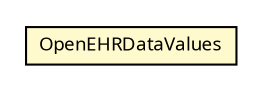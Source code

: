 #!/usr/local/bin/dot
#
# Class diagram 
# Generated by UMLGraph version R5_6 (http://www.umlgraph.org/)
#

digraph G {
	edge [fontname="Trebuchet MS",fontsize=10,labelfontname="Trebuchet MS",labelfontsize=10];
	node [fontname="Trebuchet MS",fontsize=10,shape=plaintext];
	nodesep=0.25;
	ranksep=0.5;
	// se.cambio.cds.util.OpenEHRDataValues
	c260835 [label=<<table title="se.cambio.cds.util.OpenEHRDataValues" border="0" cellborder="1" cellspacing="0" cellpadding="2" port="p" bgcolor="lemonChiffon" href="./OpenEHRDataValues.html">
		<tr><td><table border="0" cellspacing="0" cellpadding="1">
<tr><td align="center" balign="center"><font face="Trebuchet MS"> OpenEHRDataValues </font></td></tr>
		</table></td></tr>
		</table>>, URL="./OpenEHRDataValues.html", fontname="Trebuchet MS", fontcolor="black", fontsize=9.0];
}

